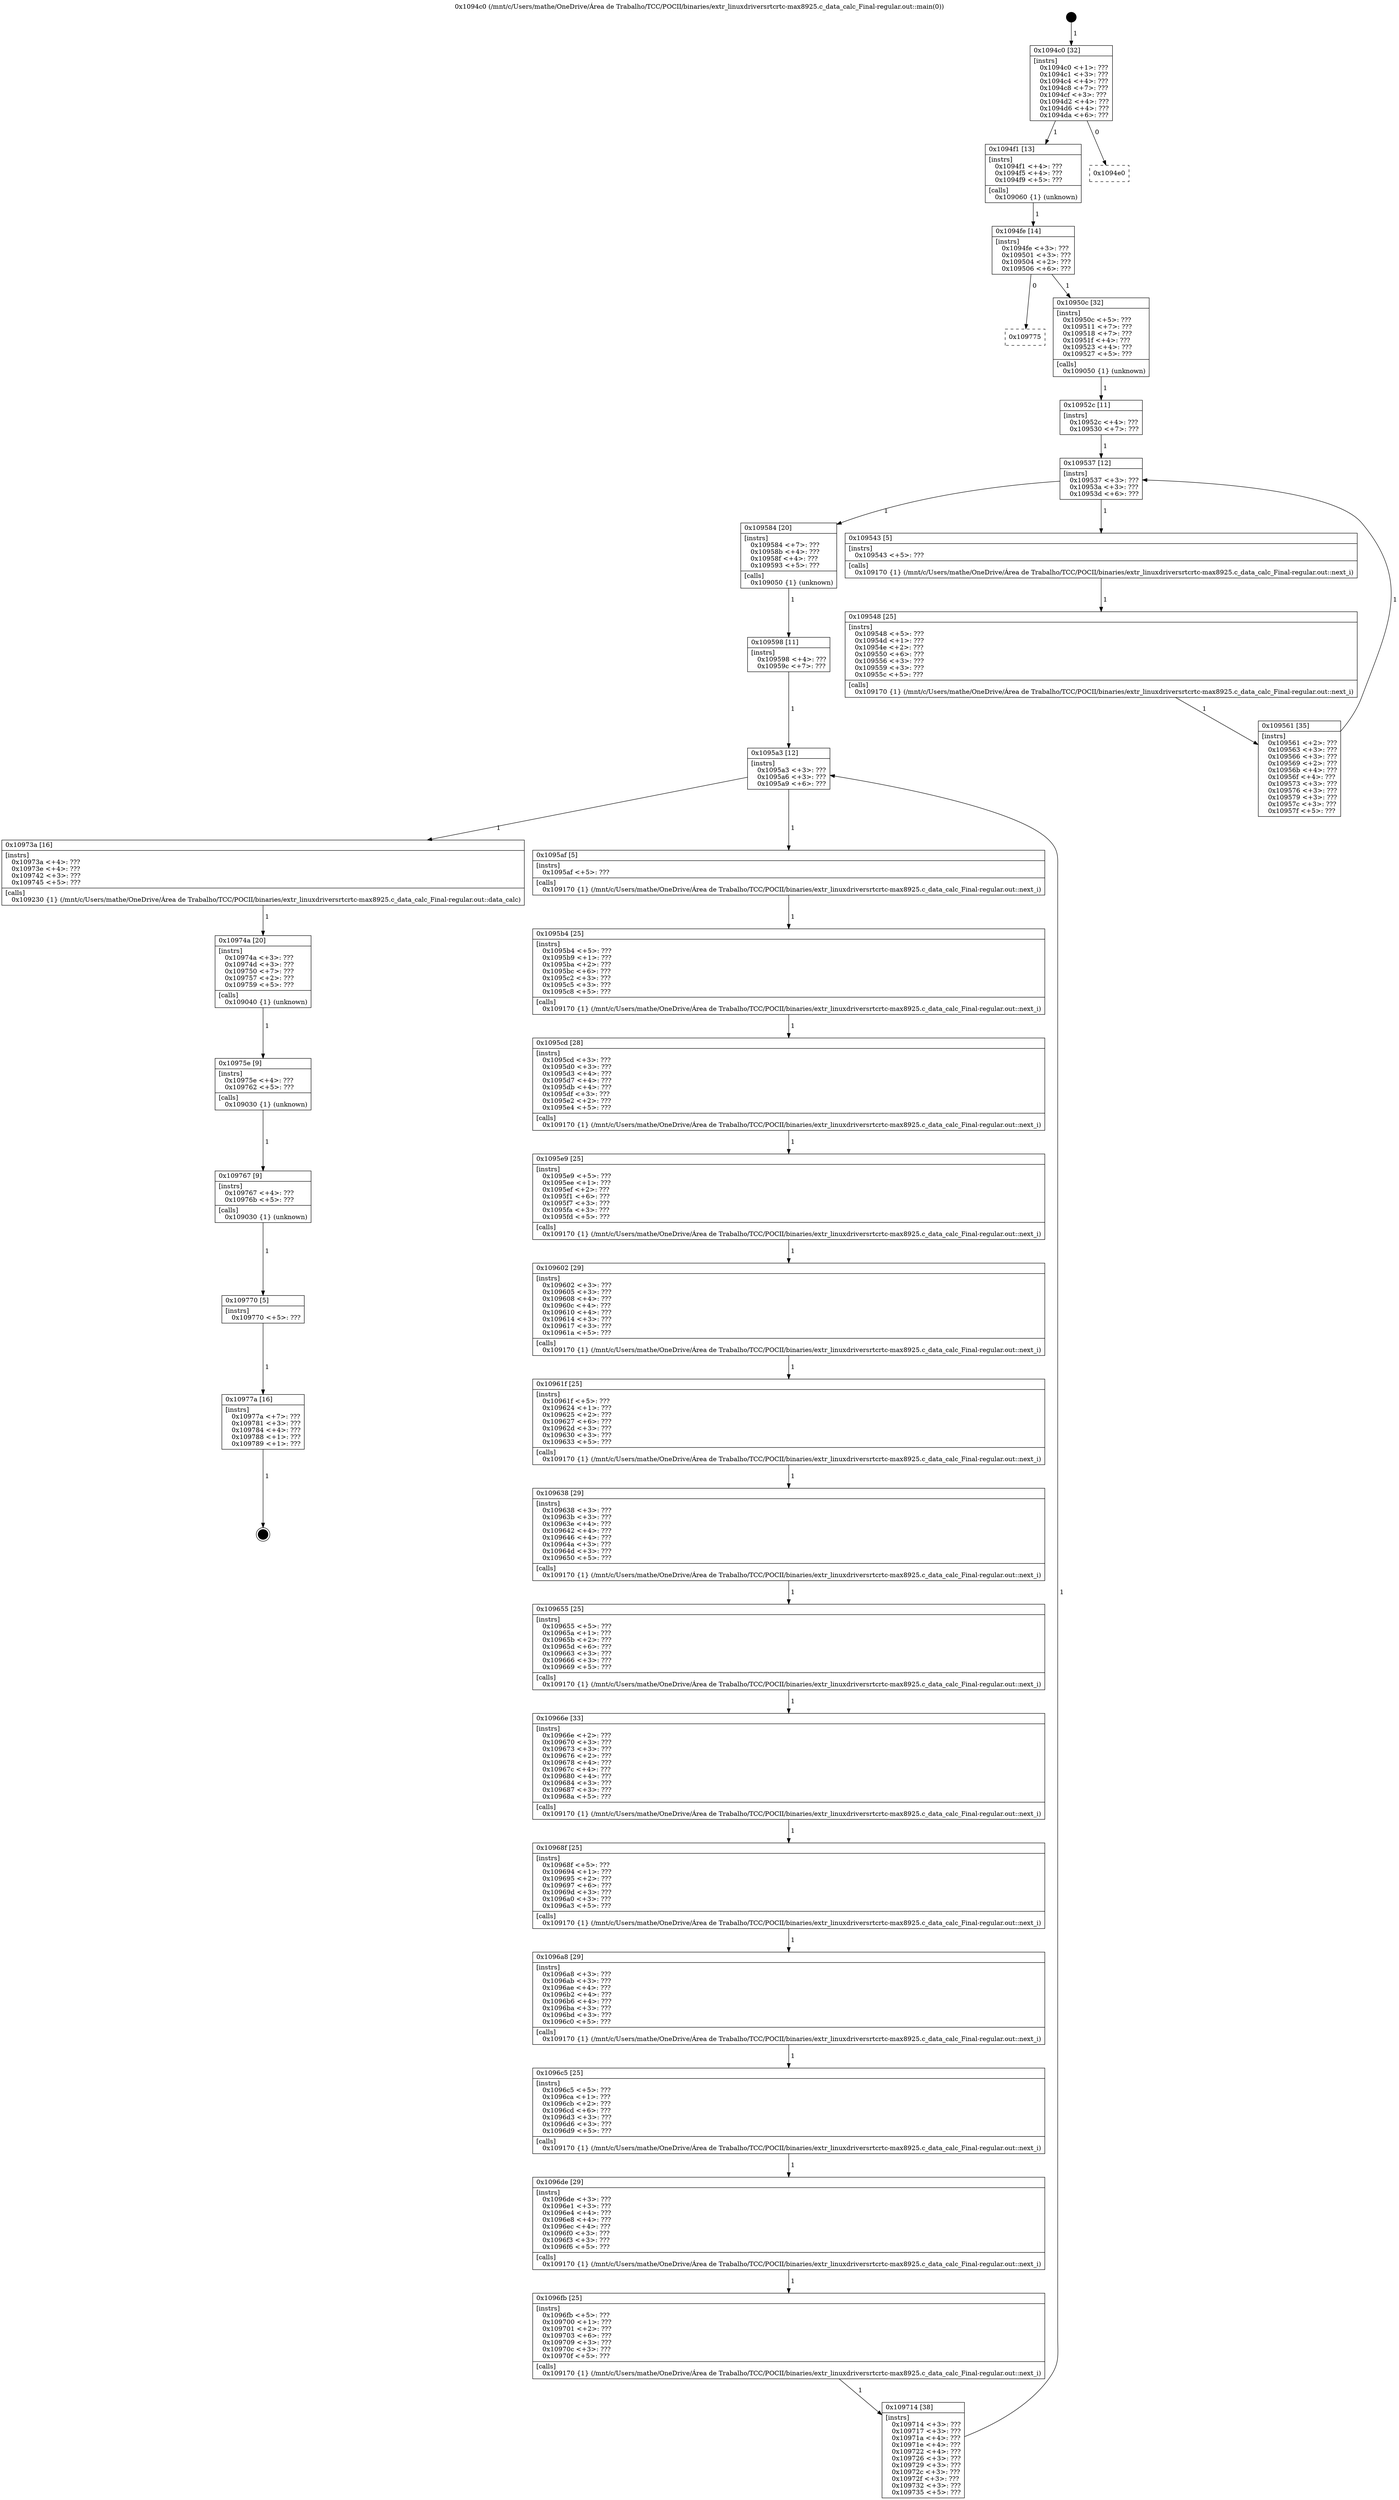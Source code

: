 digraph "0x1094c0" {
  label = "0x1094c0 (/mnt/c/Users/mathe/OneDrive/Área de Trabalho/TCC/POCII/binaries/extr_linuxdriversrtcrtc-max8925.c_data_calc_Final-regular.out::main(0))"
  labelloc = "t"
  node[shape=record]

  Entry [label="",width=0.3,height=0.3,shape=circle,fillcolor=black,style=filled]
  "0x1094c0" [label="{
     0x1094c0 [32]\l
     | [instrs]\l
     &nbsp;&nbsp;0x1094c0 \<+1\>: ???\l
     &nbsp;&nbsp;0x1094c1 \<+3\>: ???\l
     &nbsp;&nbsp;0x1094c4 \<+4\>: ???\l
     &nbsp;&nbsp;0x1094c8 \<+7\>: ???\l
     &nbsp;&nbsp;0x1094cf \<+3\>: ???\l
     &nbsp;&nbsp;0x1094d2 \<+4\>: ???\l
     &nbsp;&nbsp;0x1094d6 \<+4\>: ???\l
     &nbsp;&nbsp;0x1094da \<+6\>: ???\l
  }"]
  "0x1094f1" [label="{
     0x1094f1 [13]\l
     | [instrs]\l
     &nbsp;&nbsp;0x1094f1 \<+4\>: ???\l
     &nbsp;&nbsp;0x1094f5 \<+4\>: ???\l
     &nbsp;&nbsp;0x1094f9 \<+5\>: ???\l
     | [calls]\l
     &nbsp;&nbsp;0x109060 \{1\} (unknown)\l
  }"]
  "0x1094e0" [label="{
     0x1094e0\l
  }", style=dashed]
  "0x1094fe" [label="{
     0x1094fe [14]\l
     | [instrs]\l
     &nbsp;&nbsp;0x1094fe \<+3\>: ???\l
     &nbsp;&nbsp;0x109501 \<+3\>: ???\l
     &nbsp;&nbsp;0x109504 \<+2\>: ???\l
     &nbsp;&nbsp;0x109506 \<+6\>: ???\l
  }"]
  "0x109775" [label="{
     0x109775\l
  }", style=dashed]
  "0x10950c" [label="{
     0x10950c [32]\l
     | [instrs]\l
     &nbsp;&nbsp;0x10950c \<+5\>: ???\l
     &nbsp;&nbsp;0x109511 \<+7\>: ???\l
     &nbsp;&nbsp;0x109518 \<+7\>: ???\l
     &nbsp;&nbsp;0x10951f \<+4\>: ???\l
     &nbsp;&nbsp;0x109523 \<+4\>: ???\l
     &nbsp;&nbsp;0x109527 \<+5\>: ???\l
     | [calls]\l
     &nbsp;&nbsp;0x109050 \{1\} (unknown)\l
  }"]
  Exit [label="",width=0.3,height=0.3,shape=circle,fillcolor=black,style=filled,peripheries=2]
  "0x109537" [label="{
     0x109537 [12]\l
     | [instrs]\l
     &nbsp;&nbsp;0x109537 \<+3\>: ???\l
     &nbsp;&nbsp;0x10953a \<+3\>: ???\l
     &nbsp;&nbsp;0x10953d \<+6\>: ???\l
  }"]
  "0x109584" [label="{
     0x109584 [20]\l
     | [instrs]\l
     &nbsp;&nbsp;0x109584 \<+7\>: ???\l
     &nbsp;&nbsp;0x10958b \<+4\>: ???\l
     &nbsp;&nbsp;0x10958f \<+4\>: ???\l
     &nbsp;&nbsp;0x109593 \<+5\>: ???\l
     | [calls]\l
     &nbsp;&nbsp;0x109050 \{1\} (unknown)\l
  }"]
  "0x109543" [label="{
     0x109543 [5]\l
     | [instrs]\l
     &nbsp;&nbsp;0x109543 \<+5\>: ???\l
     | [calls]\l
     &nbsp;&nbsp;0x109170 \{1\} (/mnt/c/Users/mathe/OneDrive/Área de Trabalho/TCC/POCII/binaries/extr_linuxdriversrtcrtc-max8925.c_data_calc_Final-regular.out::next_i)\l
  }"]
  "0x109548" [label="{
     0x109548 [25]\l
     | [instrs]\l
     &nbsp;&nbsp;0x109548 \<+5\>: ???\l
     &nbsp;&nbsp;0x10954d \<+1\>: ???\l
     &nbsp;&nbsp;0x10954e \<+2\>: ???\l
     &nbsp;&nbsp;0x109550 \<+6\>: ???\l
     &nbsp;&nbsp;0x109556 \<+3\>: ???\l
     &nbsp;&nbsp;0x109559 \<+3\>: ???\l
     &nbsp;&nbsp;0x10955c \<+5\>: ???\l
     | [calls]\l
     &nbsp;&nbsp;0x109170 \{1\} (/mnt/c/Users/mathe/OneDrive/Área de Trabalho/TCC/POCII/binaries/extr_linuxdriversrtcrtc-max8925.c_data_calc_Final-regular.out::next_i)\l
  }"]
  "0x109561" [label="{
     0x109561 [35]\l
     | [instrs]\l
     &nbsp;&nbsp;0x109561 \<+2\>: ???\l
     &nbsp;&nbsp;0x109563 \<+3\>: ???\l
     &nbsp;&nbsp;0x109566 \<+3\>: ???\l
     &nbsp;&nbsp;0x109569 \<+2\>: ???\l
     &nbsp;&nbsp;0x10956b \<+4\>: ???\l
     &nbsp;&nbsp;0x10956f \<+4\>: ???\l
     &nbsp;&nbsp;0x109573 \<+3\>: ???\l
     &nbsp;&nbsp;0x109576 \<+3\>: ???\l
     &nbsp;&nbsp;0x109579 \<+3\>: ???\l
     &nbsp;&nbsp;0x10957c \<+3\>: ???\l
     &nbsp;&nbsp;0x10957f \<+5\>: ???\l
  }"]
  "0x10952c" [label="{
     0x10952c [11]\l
     | [instrs]\l
     &nbsp;&nbsp;0x10952c \<+4\>: ???\l
     &nbsp;&nbsp;0x109530 \<+7\>: ???\l
  }"]
  "0x1095a3" [label="{
     0x1095a3 [12]\l
     | [instrs]\l
     &nbsp;&nbsp;0x1095a3 \<+3\>: ???\l
     &nbsp;&nbsp;0x1095a6 \<+3\>: ???\l
     &nbsp;&nbsp;0x1095a9 \<+6\>: ???\l
  }"]
  "0x10973a" [label="{
     0x10973a [16]\l
     | [instrs]\l
     &nbsp;&nbsp;0x10973a \<+4\>: ???\l
     &nbsp;&nbsp;0x10973e \<+4\>: ???\l
     &nbsp;&nbsp;0x109742 \<+3\>: ???\l
     &nbsp;&nbsp;0x109745 \<+5\>: ???\l
     | [calls]\l
     &nbsp;&nbsp;0x109230 \{1\} (/mnt/c/Users/mathe/OneDrive/Área de Trabalho/TCC/POCII/binaries/extr_linuxdriversrtcrtc-max8925.c_data_calc_Final-regular.out::data_calc)\l
  }"]
  "0x1095af" [label="{
     0x1095af [5]\l
     | [instrs]\l
     &nbsp;&nbsp;0x1095af \<+5\>: ???\l
     | [calls]\l
     &nbsp;&nbsp;0x109170 \{1\} (/mnt/c/Users/mathe/OneDrive/Área de Trabalho/TCC/POCII/binaries/extr_linuxdriversrtcrtc-max8925.c_data_calc_Final-regular.out::next_i)\l
  }"]
  "0x1095b4" [label="{
     0x1095b4 [25]\l
     | [instrs]\l
     &nbsp;&nbsp;0x1095b4 \<+5\>: ???\l
     &nbsp;&nbsp;0x1095b9 \<+1\>: ???\l
     &nbsp;&nbsp;0x1095ba \<+2\>: ???\l
     &nbsp;&nbsp;0x1095bc \<+6\>: ???\l
     &nbsp;&nbsp;0x1095c2 \<+3\>: ???\l
     &nbsp;&nbsp;0x1095c5 \<+3\>: ???\l
     &nbsp;&nbsp;0x1095c8 \<+5\>: ???\l
     | [calls]\l
     &nbsp;&nbsp;0x109170 \{1\} (/mnt/c/Users/mathe/OneDrive/Área de Trabalho/TCC/POCII/binaries/extr_linuxdriversrtcrtc-max8925.c_data_calc_Final-regular.out::next_i)\l
  }"]
  "0x1095cd" [label="{
     0x1095cd [28]\l
     | [instrs]\l
     &nbsp;&nbsp;0x1095cd \<+3\>: ???\l
     &nbsp;&nbsp;0x1095d0 \<+3\>: ???\l
     &nbsp;&nbsp;0x1095d3 \<+4\>: ???\l
     &nbsp;&nbsp;0x1095d7 \<+4\>: ???\l
     &nbsp;&nbsp;0x1095db \<+4\>: ???\l
     &nbsp;&nbsp;0x1095df \<+3\>: ???\l
     &nbsp;&nbsp;0x1095e2 \<+2\>: ???\l
     &nbsp;&nbsp;0x1095e4 \<+5\>: ???\l
     | [calls]\l
     &nbsp;&nbsp;0x109170 \{1\} (/mnt/c/Users/mathe/OneDrive/Área de Trabalho/TCC/POCII/binaries/extr_linuxdriversrtcrtc-max8925.c_data_calc_Final-regular.out::next_i)\l
  }"]
  "0x1095e9" [label="{
     0x1095e9 [25]\l
     | [instrs]\l
     &nbsp;&nbsp;0x1095e9 \<+5\>: ???\l
     &nbsp;&nbsp;0x1095ee \<+1\>: ???\l
     &nbsp;&nbsp;0x1095ef \<+2\>: ???\l
     &nbsp;&nbsp;0x1095f1 \<+6\>: ???\l
     &nbsp;&nbsp;0x1095f7 \<+3\>: ???\l
     &nbsp;&nbsp;0x1095fa \<+3\>: ???\l
     &nbsp;&nbsp;0x1095fd \<+5\>: ???\l
     | [calls]\l
     &nbsp;&nbsp;0x109170 \{1\} (/mnt/c/Users/mathe/OneDrive/Área de Trabalho/TCC/POCII/binaries/extr_linuxdriversrtcrtc-max8925.c_data_calc_Final-regular.out::next_i)\l
  }"]
  "0x109602" [label="{
     0x109602 [29]\l
     | [instrs]\l
     &nbsp;&nbsp;0x109602 \<+3\>: ???\l
     &nbsp;&nbsp;0x109605 \<+3\>: ???\l
     &nbsp;&nbsp;0x109608 \<+4\>: ???\l
     &nbsp;&nbsp;0x10960c \<+4\>: ???\l
     &nbsp;&nbsp;0x109610 \<+4\>: ???\l
     &nbsp;&nbsp;0x109614 \<+3\>: ???\l
     &nbsp;&nbsp;0x109617 \<+3\>: ???\l
     &nbsp;&nbsp;0x10961a \<+5\>: ???\l
     | [calls]\l
     &nbsp;&nbsp;0x109170 \{1\} (/mnt/c/Users/mathe/OneDrive/Área de Trabalho/TCC/POCII/binaries/extr_linuxdriversrtcrtc-max8925.c_data_calc_Final-regular.out::next_i)\l
  }"]
  "0x10961f" [label="{
     0x10961f [25]\l
     | [instrs]\l
     &nbsp;&nbsp;0x10961f \<+5\>: ???\l
     &nbsp;&nbsp;0x109624 \<+1\>: ???\l
     &nbsp;&nbsp;0x109625 \<+2\>: ???\l
     &nbsp;&nbsp;0x109627 \<+6\>: ???\l
     &nbsp;&nbsp;0x10962d \<+3\>: ???\l
     &nbsp;&nbsp;0x109630 \<+3\>: ???\l
     &nbsp;&nbsp;0x109633 \<+5\>: ???\l
     | [calls]\l
     &nbsp;&nbsp;0x109170 \{1\} (/mnt/c/Users/mathe/OneDrive/Área de Trabalho/TCC/POCII/binaries/extr_linuxdriversrtcrtc-max8925.c_data_calc_Final-regular.out::next_i)\l
  }"]
  "0x109638" [label="{
     0x109638 [29]\l
     | [instrs]\l
     &nbsp;&nbsp;0x109638 \<+3\>: ???\l
     &nbsp;&nbsp;0x10963b \<+3\>: ???\l
     &nbsp;&nbsp;0x10963e \<+4\>: ???\l
     &nbsp;&nbsp;0x109642 \<+4\>: ???\l
     &nbsp;&nbsp;0x109646 \<+4\>: ???\l
     &nbsp;&nbsp;0x10964a \<+3\>: ???\l
     &nbsp;&nbsp;0x10964d \<+3\>: ???\l
     &nbsp;&nbsp;0x109650 \<+5\>: ???\l
     | [calls]\l
     &nbsp;&nbsp;0x109170 \{1\} (/mnt/c/Users/mathe/OneDrive/Área de Trabalho/TCC/POCII/binaries/extr_linuxdriversrtcrtc-max8925.c_data_calc_Final-regular.out::next_i)\l
  }"]
  "0x109655" [label="{
     0x109655 [25]\l
     | [instrs]\l
     &nbsp;&nbsp;0x109655 \<+5\>: ???\l
     &nbsp;&nbsp;0x10965a \<+1\>: ???\l
     &nbsp;&nbsp;0x10965b \<+2\>: ???\l
     &nbsp;&nbsp;0x10965d \<+6\>: ???\l
     &nbsp;&nbsp;0x109663 \<+3\>: ???\l
     &nbsp;&nbsp;0x109666 \<+3\>: ???\l
     &nbsp;&nbsp;0x109669 \<+5\>: ???\l
     | [calls]\l
     &nbsp;&nbsp;0x109170 \{1\} (/mnt/c/Users/mathe/OneDrive/Área de Trabalho/TCC/POCII/binaries/extr_linuxdriversrtcrtc-max8925.c_data_calc_Final-regular.out::next_i)\l
  }"]
  "0x10966e" [label="{
     0x10966e [33]\l
     | [instrs]\l
     &nbsp;&nbsp;0x10966e \<+2\>: ???\l
     &nbsp;&nbsp;0x109670 \<+3\>: ???\l
     &nbsp;&nbsp;0x109673 \<+3\>: ???\l
     &nbsp;&nbsp;0x109676 \<+2\>: ???\l
     &nbsp;&nbsp;0x109678 \<+4\>: ???\l
     &nbsp;&nbsp;0x10967c \<+4\>: ???\l
     &nbsp;&nbsp;0x109680 \<+4\>: ???\l
     &nbsp;&nbsp;0x109684 \<+3\>: ???\l
     &nbsp;&nbsp;0x109687 \<+3\>: ???\l
     &nbsp;&nbsp;0x10968a \<+5\>: ???\l
     | [calls]\l
     &nbsp;&nbsp;0x109170 \{1\} (/mnt/c/Users/mathe/OneDrive/Área de Trabalho/TCC/POCII/binaries/extr_linuxdriversrtcrtc-max8925.c_data_calc_Final-regular.out::next_i)\l
  }"]
  "0x10968f" [label="{
     0x10968f [25]\l
     | [instrs]\l
     &nbsp;&nbsp;0x10968f \<+5\>: ???\l
     &nbsp;&nbsp;0x109694 \<+1\>: ???\l
     &nbsp;&nbsp;0x109695 \<+2\>: ???\l
     &nbsp;&nbsp;0x109697 \<+6\>: ???\l
     &nbsp;&nbsp;0x10969d \<+3\>: ???\l
     &nbsp;&nbsp;0x1096a0 \<+3\>: ???\l
     &nbsp;&nbsp;0x1096a3 \<+5\>: ???\l
     | [calls]\l
     &nbsp;&nbsp;0x109170 \{1\} (/mnt/c/Users/mathe/OneDrive/Área de Trabalho/TCC/POCII/binaries/extr_linuxdriversrtcrtc-max8925.c_data_calc_Final-regular.out::next_i)\l
  }"]
  "0x1096a8" [label="{
     0x1096a8 [29]\l
     | [instrs]\l
     &nbsp;&nbsp;0x1096a8 \<+3\>: ???\l
     &nbsp;&nbsp;0x1096ab \<+3\>: ???\l
     &nbsp;&nbsp;0x1096ae \<+4\>: ???\l
     &nbsp;&nbsp;0x1096b2 \<+4\>: ???\l
     &nbsp;&nbsp;0x1096b6 \<+4\>: ???\l
     &nbsp;&nbsp;0x1096ba \<+3\>: ???\l
     &nbsp;&nbsp;0x1096bd \<+3\>: ???\l
     &nbsp;&nbsp;0x1096c0 \<+5\>: ???\l
     | [calls]\l
     &nbsp;&nbsp;0x109170 \{1\} (/mnt/c/Users/mathe/OneDrive/Área de Trabalho/TCC/POCII/binaries/extr_linuxdriversrtcrtc-max8925.c_data_calc_Final-regular.out::next_i)\l
  }"]
  "0x1096c5" [label="{
     0x1096c5 [25]\l
     | [instrs]\l
     &nbsp;&nbsp;0x1096c5 \<+5\>: ???\l
     &nbsp;&nbsp;0x1096ca \<+1\>: ???\l
     &nbsp;&nbsp;0x1096cb \<+2\>: ???\l
     &nbsp;&nbsp;0x1096cd \<+6\>: ???\l
     &nbsp;&nbsp;0x1096d3 \<+3\>: ???\l
     &nbsp;&nbsp;0x1096d6 \<+3\>: ???\l
     &nbsp;&nbsp;0x1096d9 \<+5\>: ???\l
     | [calls]\l
     &nbsp;&nbsp;0x109170 \{1\} (/mnt/c/Users/mathe/OneDrive/Área de Trabalho/TCC/POCII/binaries/extr_linuxdriversrtcrtc-max8925.c_data_calc_Final-regular.out::next_i)\l
  }"]
  "0x1096de" [label="{
     0x1096de [29]\l
     | [instrs]\l
     &nbsp;&nbsp;0x1096de \<+3\>: ???\l
     &nbsp;&nbsp;0x1096e1 \<+3\>: ???\l
     &nbsp;&nbsp;0x1096e4 \<+4\>: ???\l
     &nbsp;&nbsp;0x1096e8 \<+4\>: ???\l
     &nbsp;&nbsp;0x1096ec \<+4\>: ???\l
     &nbsp;&nbsp;0x1096f0 \<+3\>: ???\l
     &nbsp;&nbsp;0x1096f3 \<+3\>: ???\l
     &nbsp;&nbsp;0x1096f6 \<+5\>: ???\l
     | [calls]\l
     &nbsp;&nbsp;0x109170 \{1\} (/mnt/c/Users/mathe/OneDrive/Área de Trabalho/TCC/POCII/binaries/extr_linuxdriversrtcrtc-max8925.c_data_calc_Final-regular.out::next_i)\l
  }"]
  "0x1096fb" [label="{
     0x1096fb [25]\l
     | [instrs]\l
     &nbsp;&nbsp;0x1096fb \<+5\>: ???\l
     &nbsp;&nbsp;0x109700 \<+1\>: ???\l
     &nbsp;&nbsp;0x109701 \<+2\>: ???\l
     &nbsp;&nbsp;0x109703 \<+6\>: ???\l
     &nbsp;&nbsp;0x109709 \<+3\>: ???\l
     &nbsp;&nbsp;0x10970c \<+3\>: ???\l
     &nbsp;&nbsp;0x10970f \<+5\>: ???\l
     | [calls]\l
     &nbsp;&nbsp;0x109170 \{1\} (/mnt/c/Users/mathe/OneDrive/Área de Trabalho/TCC/POCII/binaries/extr_linuxdriversrtcrtc-max8925.c_data_calc_Final-regular.out::next_i)\l
  }"]
  "0x109714" [label="{
     0x109714 [38]\l
     | [instrs]\l
     &nbsp;&nbsp;0x109714 \<+3\>: ???\l
     &nbsp;&nbsp;0x109717 \<+3\>: ???\l
     &nbsp;&nbsp;0x10971a \<+4\>: ???\l
     &nbsp;&nbsp;0x10971e \<+4\>: ???\l
     &nbsp;&nbsp;0x109722 \<+4\>: ???\l
     &nbsp;&nbsp;0x109726 \<+3\>: ???\l
     &nbsp;&nbsp;0x109729 \<+3\>: ???\l
     &nbsp;&nbsp;0x10972c \<+3\>: ???\l
     &nbsp;&nbsp;0x10972f \<+3\>: ???\l
     &nbsp;&nbsp;0x109732 \<+3\>: ???\l
     &nbsp;&nbsp;0x109735 \<+5\>: ???\l
  }"]
  "0x109598" [label="{
     0x109598 [11]\l
     | [instrs]\l
     &nbsp;&nbsp;0x109598 \<+4\>: ???\l
     &nbsp;&nbsp;0x10959c \<+7\>: ???\l
  }"]
  "0x10974a" [label="{
     0x10974a [20]\l
     | [instrs]\l
     &nbsp;&nbsp;0x10974a \<+3\>: ???\l
     &nbsp;&nbsp;0x10974d \<+3\>: ???\l
     &nbsp;&nbsp;0x109750 \<+7\>: ???\l
     &nbsp;&nbsp;0x109757 \<+2\>: ???\l
     &nbsp;&nbsp;0x109759 \<+5\>: ???\l
     | [calls]\l
     &nbsp;&nbsp;0x109040 \{1\} (unknown)\l
  }"]
  "0x10975e" [label="{
     0x10975e [9]\l
     | [instrs]\l
     &nbsp;&nbsp;0x10975e \<+4\>: ???\l
     &nbsp;&nbsp;0x109762 \<+5\>: ???\l
     | [calls]\l
     &nbsp;&nbsp;0x109030 \{1\} (unknown)\l
  }"]
  "0x109767" [label="{
     0x109767 [9]\l
     | [instrs]\l
     &nbsp;&nbsp;0x109767 \<+4\>: ???\l
     &nbsp;&nbsp;0x10976b \<+5\>: ???\l
     | [calls]\l
     &nbsp;&nbsp;0x109030 \{1\} (unknown)\l
  }"]
  "0x109770" [label="{
     0x109770 [5]\l
     | [instrs]\l
     &nbsp;&nbsp;0x109770 \<+5\>: ???\l
  }"]
  "0x10977a" [label="{
     0x10977a [16]\l
     | [instrs]\l
     &nbsp;&nbsp;0x10977a \<+7\>: ???\l
     &nbsp;&nbsp;0x109781 \<+3\>: ???\l
     &nbsp;&nbsp;0x109784 \<+4\>: ???\l
     &nbsp;&nbsp;0x109788 \<+1\>: ???\l
     &nbsp;&nbsp;0x109789 \<+1\>: ???\l
  }"]
  Entry -> "0x1094c0" [label=" 1"]
  "0x1094c0" -> "0x1094f1" [label=" 1"]
  "0x1094c0" -> "0x1094e0" [label=" 0"]
  "0x1094f1" -> "0x1094fe" [label=" 1"]
  "0x1094fe" -> "0x109775" [label=" 0"]
  "0x1094fe" -> "0x10950c" [label=" 1"]
  "0x10977a" -> Exit [label=" 1"]
  "0x10950c" -> "0x10952c" [label=" 1"]
  "0x109537" -> "0x109584" [label=" 1"]
  "0x109537" -> "0x109543" [label=" 1"]
  "0x109543" -> "0x109548" [label=" 1"]
  "0x109548" -> "0x109561" [label=" 1"]
  "0x10952c" -> "0x109537" [label=" 1"]
  "0x109561" -> "0x109537" [label=" 1"]
  "0x109584" -> "0x109598" [label=" 1"]
  "0x1095a3" -> "0x10973a" [label=" 1"]
  "0x1095a3" -> "0x1095af" [label=" 1"]
  "0x1095af" -> "0x1095b4" [label=" 1"]
  "0x1095b4" -> "0x1095cd" [label=" 1"]
  "0x1095cd" -> "0x1095e9" [label=" 1"]
  "0x1095e9" -> "0x109602" [label=" 1"]
  "0x109602" -> "0x10961f" [label=" 1"]
  "0x10961f" -> "0x109638" [label=" 1"]
  "0x109638" -> "0x109655" [label=" 1"]
  "0x109655" -> "0x10966e" [label=" 1"]
  "0x10966e" -> "0x10968f" [label=" 1"]
  "0x10968f" -> "0x1096a8" [label=" 1"]
  "0x1096a8" -> "0x1096c5" [label=" 1"]
  "0x1096c5" -> "0x1096de" [label=" 1"]
  "0x1096de" -> "0x1096fb" [label=" 1"]
  "0x1096fb" -> "0x109714" [label=" 1"]
  "0x109598" -> "0x1095a3" [label=" 1"]
  "0x109714" -> "0x1095a3" [label=" 1"]
  "0x10973a" -> "0x10974a" [label=" 1"]
  "0x10974a" -> "0x10975e" [label=" 1"]
  "0x10975e" -> "0x109767" [label=" 1"]
  "0x109767" -> "0x109770" [label=" 1"]
  "0x109770" -> "0x10977a" [label=" 1"]
}

